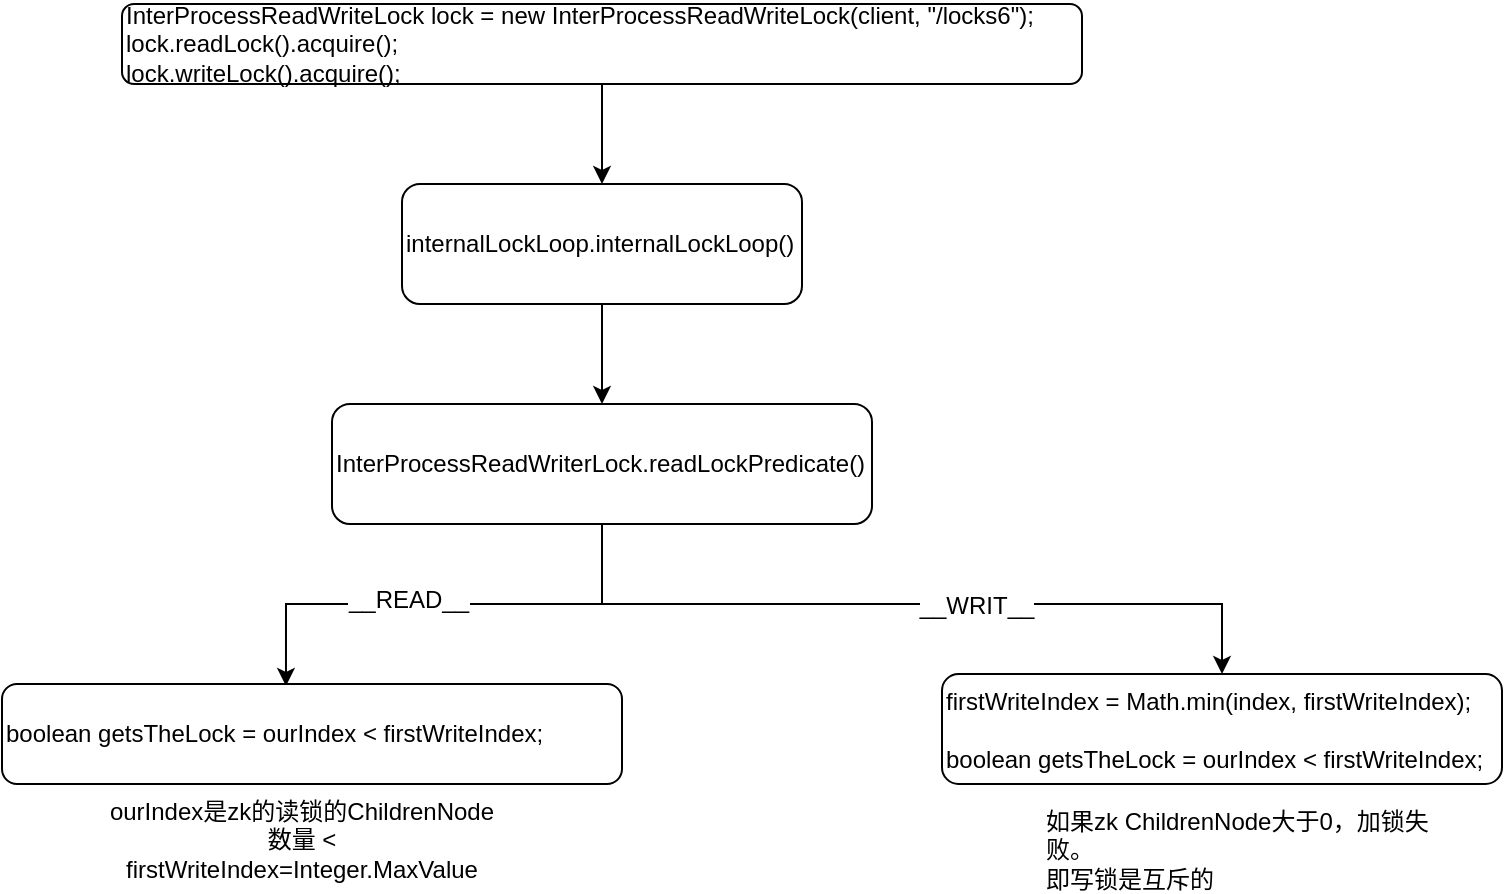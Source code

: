 <mxfile version="12.2.0" type="github" pages="1">
  <diagram id="w6axmRp4On2d23Y_mrbi" name="第 1 页">
    <mxGraphModel dx="1422" dy="713" grid="1" gridSize="10" guides="1" tooltips="1" connect="1" arrows="1" fold="1" page="1" pageScale="1" pageWidth="827" pageHeight="1169" math="0" shadow="0">
      <root>
        <mxCell id="0"/>
        <mxCell id="1" parent="0"/>
        <mxCell id="bw5vYdgnodiC2QCVHDXd-4" style="edgeStyle=orthogonalEdgeStyle;rounded=0;orthogonalLoop=1;jettySize=auto;html=1;entryX=0.5;entryY=0;entryDx=0;entryDy=0;" edge="1" parent="1" source="bw5vYdgnodiC2QCVHDXd-1" target="bw5vYdgnodiC2QCVHDXd-2">
          <mxGeometry relative="1" as="geometry"/>
        </mxCell>
        <mxCell id="bw5vYdgnodiC2QCVHDXd-1" value="&lt;div&gt;InterProcessReadWriteLock lock = new InterProcessReadWriteLock(client, &quot;/locks6&quot;);&lt;/div&gt;&lt;div&gt;lock.readLock().acquire();&lt;/div&gt;&lt;div&gt;lock.writeLock().acquire();&lt;br&gt;&lt;/div&gt;" style="rounded=1;whiteSpace=wrap;html=1;align=left;" vertex="1" parent="1">
          <mxGeometry x="70" y="60" width="480" height="40" as="geometry"/>
        </mxCell>
        <mxCell id="bw5vYdgnodiC2QCVHDXd-5" style="edgeStyle=orthogonalEdgeStyle;rounded=0;orthogonalLoop=1;jettySize=auto;html=1;entryX=0.5;entryY=0;entryDx=0;entryDy=0;" edge="1" parent="1" source="bw5vYdgnodiC2QCVHDXd-2" target="bw5vYdgnodiC2QCVHDXd-3">
          <mxGeometry relative="1" as="geometry"/>
        </mxCell>
        <mxCell id="bw5vYdgnodiC2QCVHDXd-2" value="internalLockLoop.internalLockLoop()" style="rounded=1;whiteSpace=wrap;html=1;align=left;" vertex="1" parent="1">
          <mxGeometry x="210" y="150" width="200" height="60" as="geometry"/>
        </mxCell>
        <mxCell id="bw5vYdgnodiC2QCVHDXd-7" style="edgeStyle=orthogonalEdgeStyle;rounded=0;orthogonalLoop=1;jettySize=auto;html=1;entryX=0.458;entryY=0.02;entryDx=0;entryDy=0;entryPerimeter=0;" edge="1" parent="1" source="bw5vYdgnodiC2QCVHDXd-3" target="bw5vYdgnodiC2QCVHDXd-6">
          <mxGeometry relative="1" as="geometry">
            <mxPoint x="150" y="390" as="targetPoint"/>
          </mxGeometry>
        </mxCell>
        <mxCell id="bw5vYdgnodiC2QCVHDXd-12" value="__READ__" style="text;html=1;resizable=0;points=[];align=center;verticalAlign=middle;labelBackgroundColor=#ffffff;" vertex="1" connectable="0" parent="bw5vYdgnodiC2QCVHDXd-7">
          <mxGeometry x="0.152" y="-2" relative="1" as="geometry">
            <mxPoint as="offset"/>
          </mxGeometry>
        </mxCell>
        <mxCell id="bw5vYdgnodiC2QCVHDXd-14" style="edgeStyle=orthogonalEdgeStyle;rounded=0;orthogonalLoop=1;jettySize=auto;html=1;" edge="1" parent="1" target="bw5vYdgnodiC2QCVHDXd-13">
          <mxGeometry relative="1" as="geometry">
            <mxPoint x="310" y="320" as="sourcePoint"/>
            <Array as="points">
              <mxPoint x="310" y="360"/>
              <mxPoint x="620" y="360"/>
            </Array>
          </mxGeometry>
        </mxCell>
        <mxCell id="bw5vYdgnodiC2QCVHDXd-17" value="__WRIT__" style="text;html=1;resizable=0;points=[];align=center;verticalAlign=middle;labelBackgroundColor=#ffffff;" vertex="1" connectable="0" parent="bw5vYdgnodiC2QCVHDXd-14">
          <mxGeometry x="0.179" y="-1" relative="1" as="geometry">
            <mxPoint as="offset"/>
          </mxGeometry>
        </mxCell>
        <mxCell id="bw5vYdgnodiC2QCVHDXd-3" value="InterProcessReadWriterLock.readLockPredicate()" style="rounded=1;whiteSpace=wrap;html=1;align=left;" vertex="1" parent="1">
          <mxGeometry x="175" y="260" width="270" height="60" as="geometry"/>
        </mxCell>
        <mxCell id="bw5vYdgnodiC2QCVHDXd-6" value="boolean getsTheLock = ourIndex &amp;lt; firstWriteIndex;" style="rounded=1;whiteSpace=wrap;html=1;align=left;" vertex="1" parent="1">
          <mxGeometry x="10" y="400" width="310" height="50" as="geometry"/>
        </mxCell>
        <mxCell id="bw5vYdgnodiC2QCVHDXd-8" value="ourIndex是zk的读锁的ChildrenNode数量 &amp;lt; firstWriteIndex=Integer.MaxValue" style="text;html=1;strokeColor=none;fillColor=none;align=center;verticalAlign=middle;whiteSpace=wrap;rounded=0;" vertex="1" parent="1">
          <mxGeometry x="60" y="460" width="200" height="35" as="geometry"/>
        </mxCell>
        <mxCell id="bw5vYdgnodiC2QCVHDXd-13" value="firstWriteIndex = Math.min(index, firstWriteIndex);&lt;br&gt;&lt;br&gt;boolean getsTheLock = ourIndex &amp;lt; firstWriteIndex;" style="rounded=1;whiteSpace=wrap;html=1;align=left;" vertex="1" parent="1">
          <mxGeometry x="480" y="395" width="280" height="55" as="geometry"/>
        </mxCell>
        <mxCell id="bw5vYdgnodiC2QCVHDXd-16" value="如果zk ChildrenNode大于0，加锁失败。&lt;br&gt;即写锁是互斥的" style="text;html=1;strokeColor=none;fillColor=none;align=left;verticalAlign=middle;whiteSpace=wrap;rounded=0;" vertex="1" parent="1">
          <mxGeometry x="530" y="470" width="210" height="25" as="geometry"/>
        </mxCell>
      </root>
    </mxGraphModel>
  </diagram>
</mxfile>

